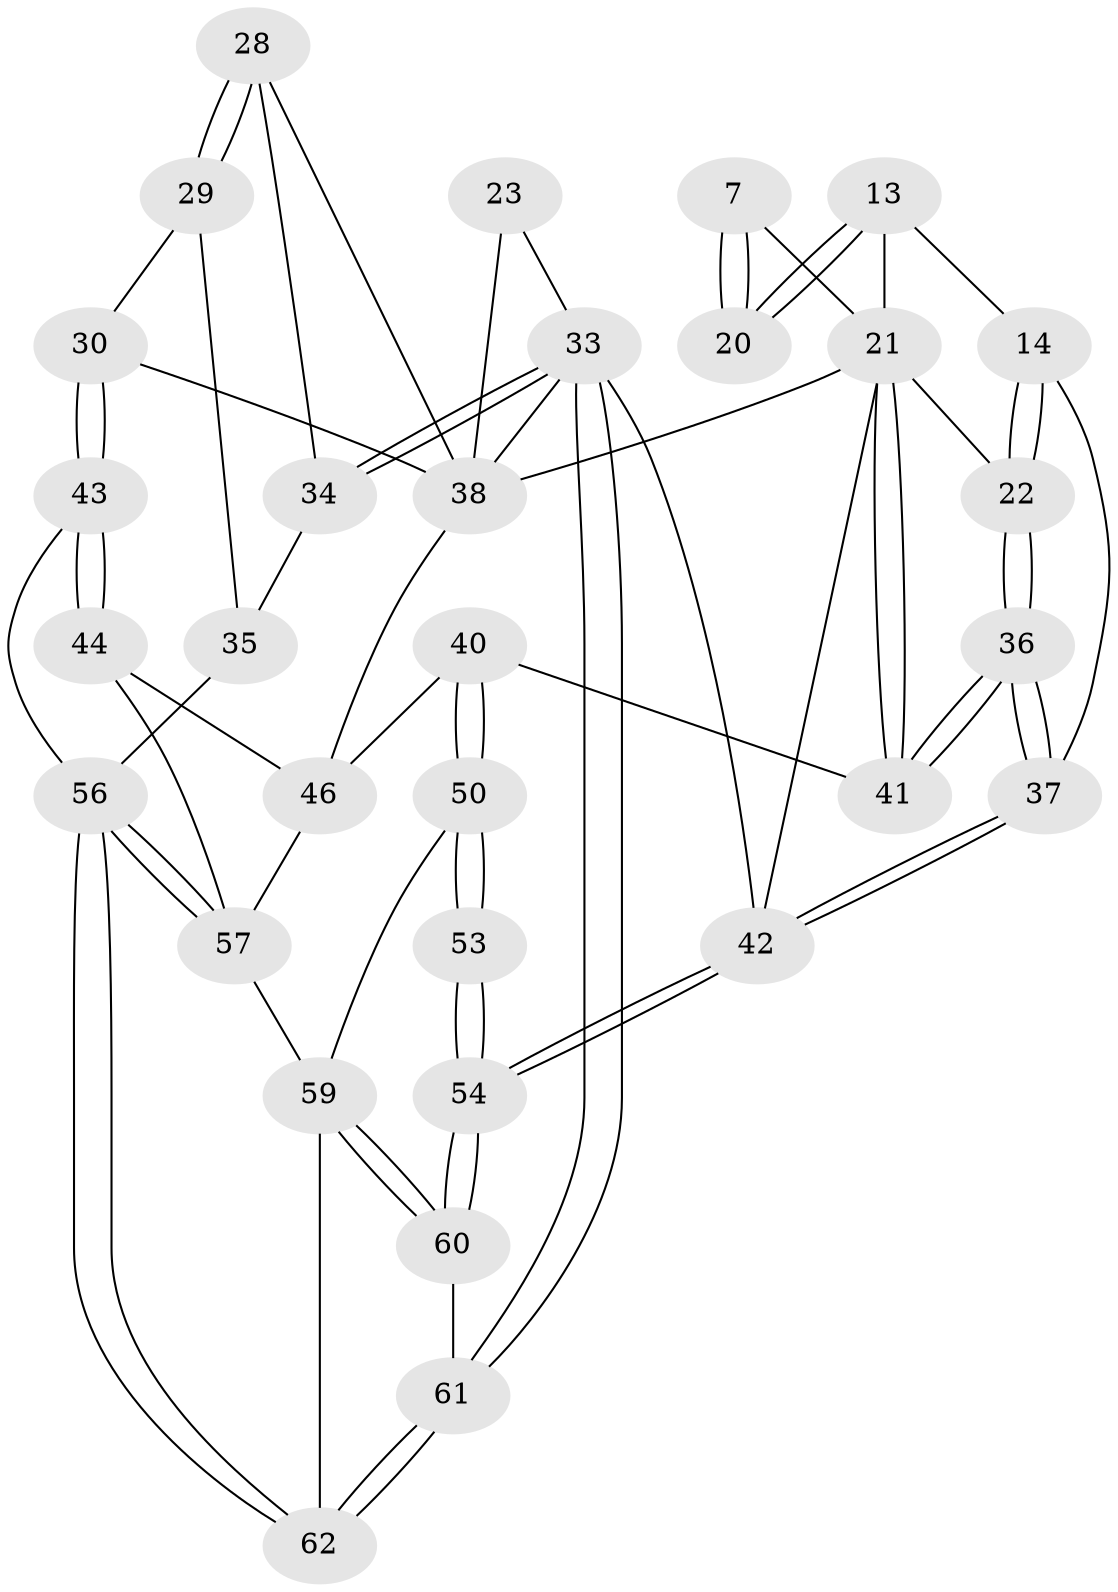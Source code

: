 // original degree distribution, {3: 0.03225806451612903, 6: 0.22580645161290322, 5: 0.4838709677419355, 4: 0.25806451612903225}
// Generated by graph-tools (version 1.1) at 2025/00/03/09/25 05:00:12]
// undirected, 31 vertices, 73 edges
graph export_dot {
graph [start="1"]
  node [color=gray90,style=filled];
  7 [pos="+0.20728246649323678+0.07352884618881793",super="+2"];
  13 [pos="+0.10355600829695111+0.10055279660695841"];
  14 [pos="+0.06458296141249915+0.14319178881882055"];
  20 [pos="+0.22762342034573746+0.13550474900374754"];
  21 [pos="+0.27105172030741176+0.26847518728755426",super="+4+9+8"];
  22 [pos="+0.020422042039188393+0.3067725680506872"];
  23 [pos="+0.9103313575972842+0.09234437061171234"];
  28 [pos="+0.8824599428496412+0.338009394556598"];
  29 [pos="+0.8909793095461193+0.49347067340255335"];
  30 [pos="+0.7113301673440738+0.43331578133439397"];
  33 [pos="+1+1",super="+11+24"];
  34 [pos="+1+0.6085067421588065",super="+27"];
  35 [pos="+1+0.5986278454381202",super="+31+32"];
  36 [pos="+0+0.4050079263118149"];
  37 [pos="+0+0.4107326364982971",super="+15"];
  38 [pos="+0.44646407045324643+0.4333632203397044",super="+19+18+25"];
  40 [pos="+0.1861147836211678+0.5525938579245868"];
  41 [pos="+0.18330309865389344+0.5494574510538255"];
  42 [pos="+0+1",super="+12"];
  43 [pos="+0.6328808428802648+0.6015000982876213"];
  44 [pos="+0.5296413207862937+0.6181408921815349"];
  46 [pos="+0.34488203440852105+0.6197679076427532",super="+39+45"];
  50 [pos="+0.1871039569879505+0.5583651883530685",super="+49"];
  53 [pos="+0+1"];
  54 [pos="+0+1"];
  56 [pos="+0.7277700808317271+0.9259961712421003",super="+55"];
  57 [pos="+0.4915024925853521+0.7744873731407416",super="+51+47"];
  59 [pos="+0.3380660807124675+0.9347747565848998",super="+58+48"];
  60 [pos="+0.17296021153713115+1"];
  61 [pos="+0.8021790422317654+1"];
  62 [pos="+0.7408539339614192+0.9856035254335553"];
  7 -- 20 [weight=2];
  7 -- 20;
  7 -- 21 [weight=2];
  13 -- 14;
  13 -- 20;
  13 -- 20;
  13 -- 21;
  14 -- 22;
  14 -- 22;
  14 -- 37;
  21 -- 22;
  21 -- 41;
  21 -- 41;
  21 -- 42;
  21 -- 38 [weight=2];
  22 -- 36;
  22 -- 36;
  23 -- 33;
  23 -- 38 [weight=2];
  28 -- 29;
  28 -- 29;
  28 -- 34;
  28 -- 38;
  29 -- 30;
  29 -- 35;
  30 -- 43;
  30 -- 43;
  30 -- 38;
  33 -- 34 [weight=2];
  33 -- 34;
  33 -- 61;
  33 -- 61;
  33 -- 42 [weight=2];
  33 -- 38;
  34 -- 35 [weight=2];
  35 -- 56 [weight=2];
  36 -- 37;
  36 -- 37;
  36 -- 41;
  36 -- 41;
  37 -- 42 [weight=2];
  37 -- 42;
  38 -- 46 [weight=2];
  40 -- 41;
  40 -- 50;
  40 -- 50;
  40 -- 46;
  42 -- 54;
  42 -- 54;
  43 -- 44;
  43 -- 44;
  43 -- 56;
  44 -- 57;
  44 -- 46;
  46 -- 57;
  50 -- 53 [weight=2];
  50 -- 53;
  50 -- 59;
  53 -- 54;
  53 -- 54;
  54 -- 60;
  54 -- 60;
  56 -- 57;
  56 -- 57;
  56 -- 62;
  56 -- 62;
  57 -- 59 [weight=2];
  59 -- 60;
  59 -- 60;
  59 -- 62;
  60 -- 61;
  61 -- 62;
  61 -- 62;
}
